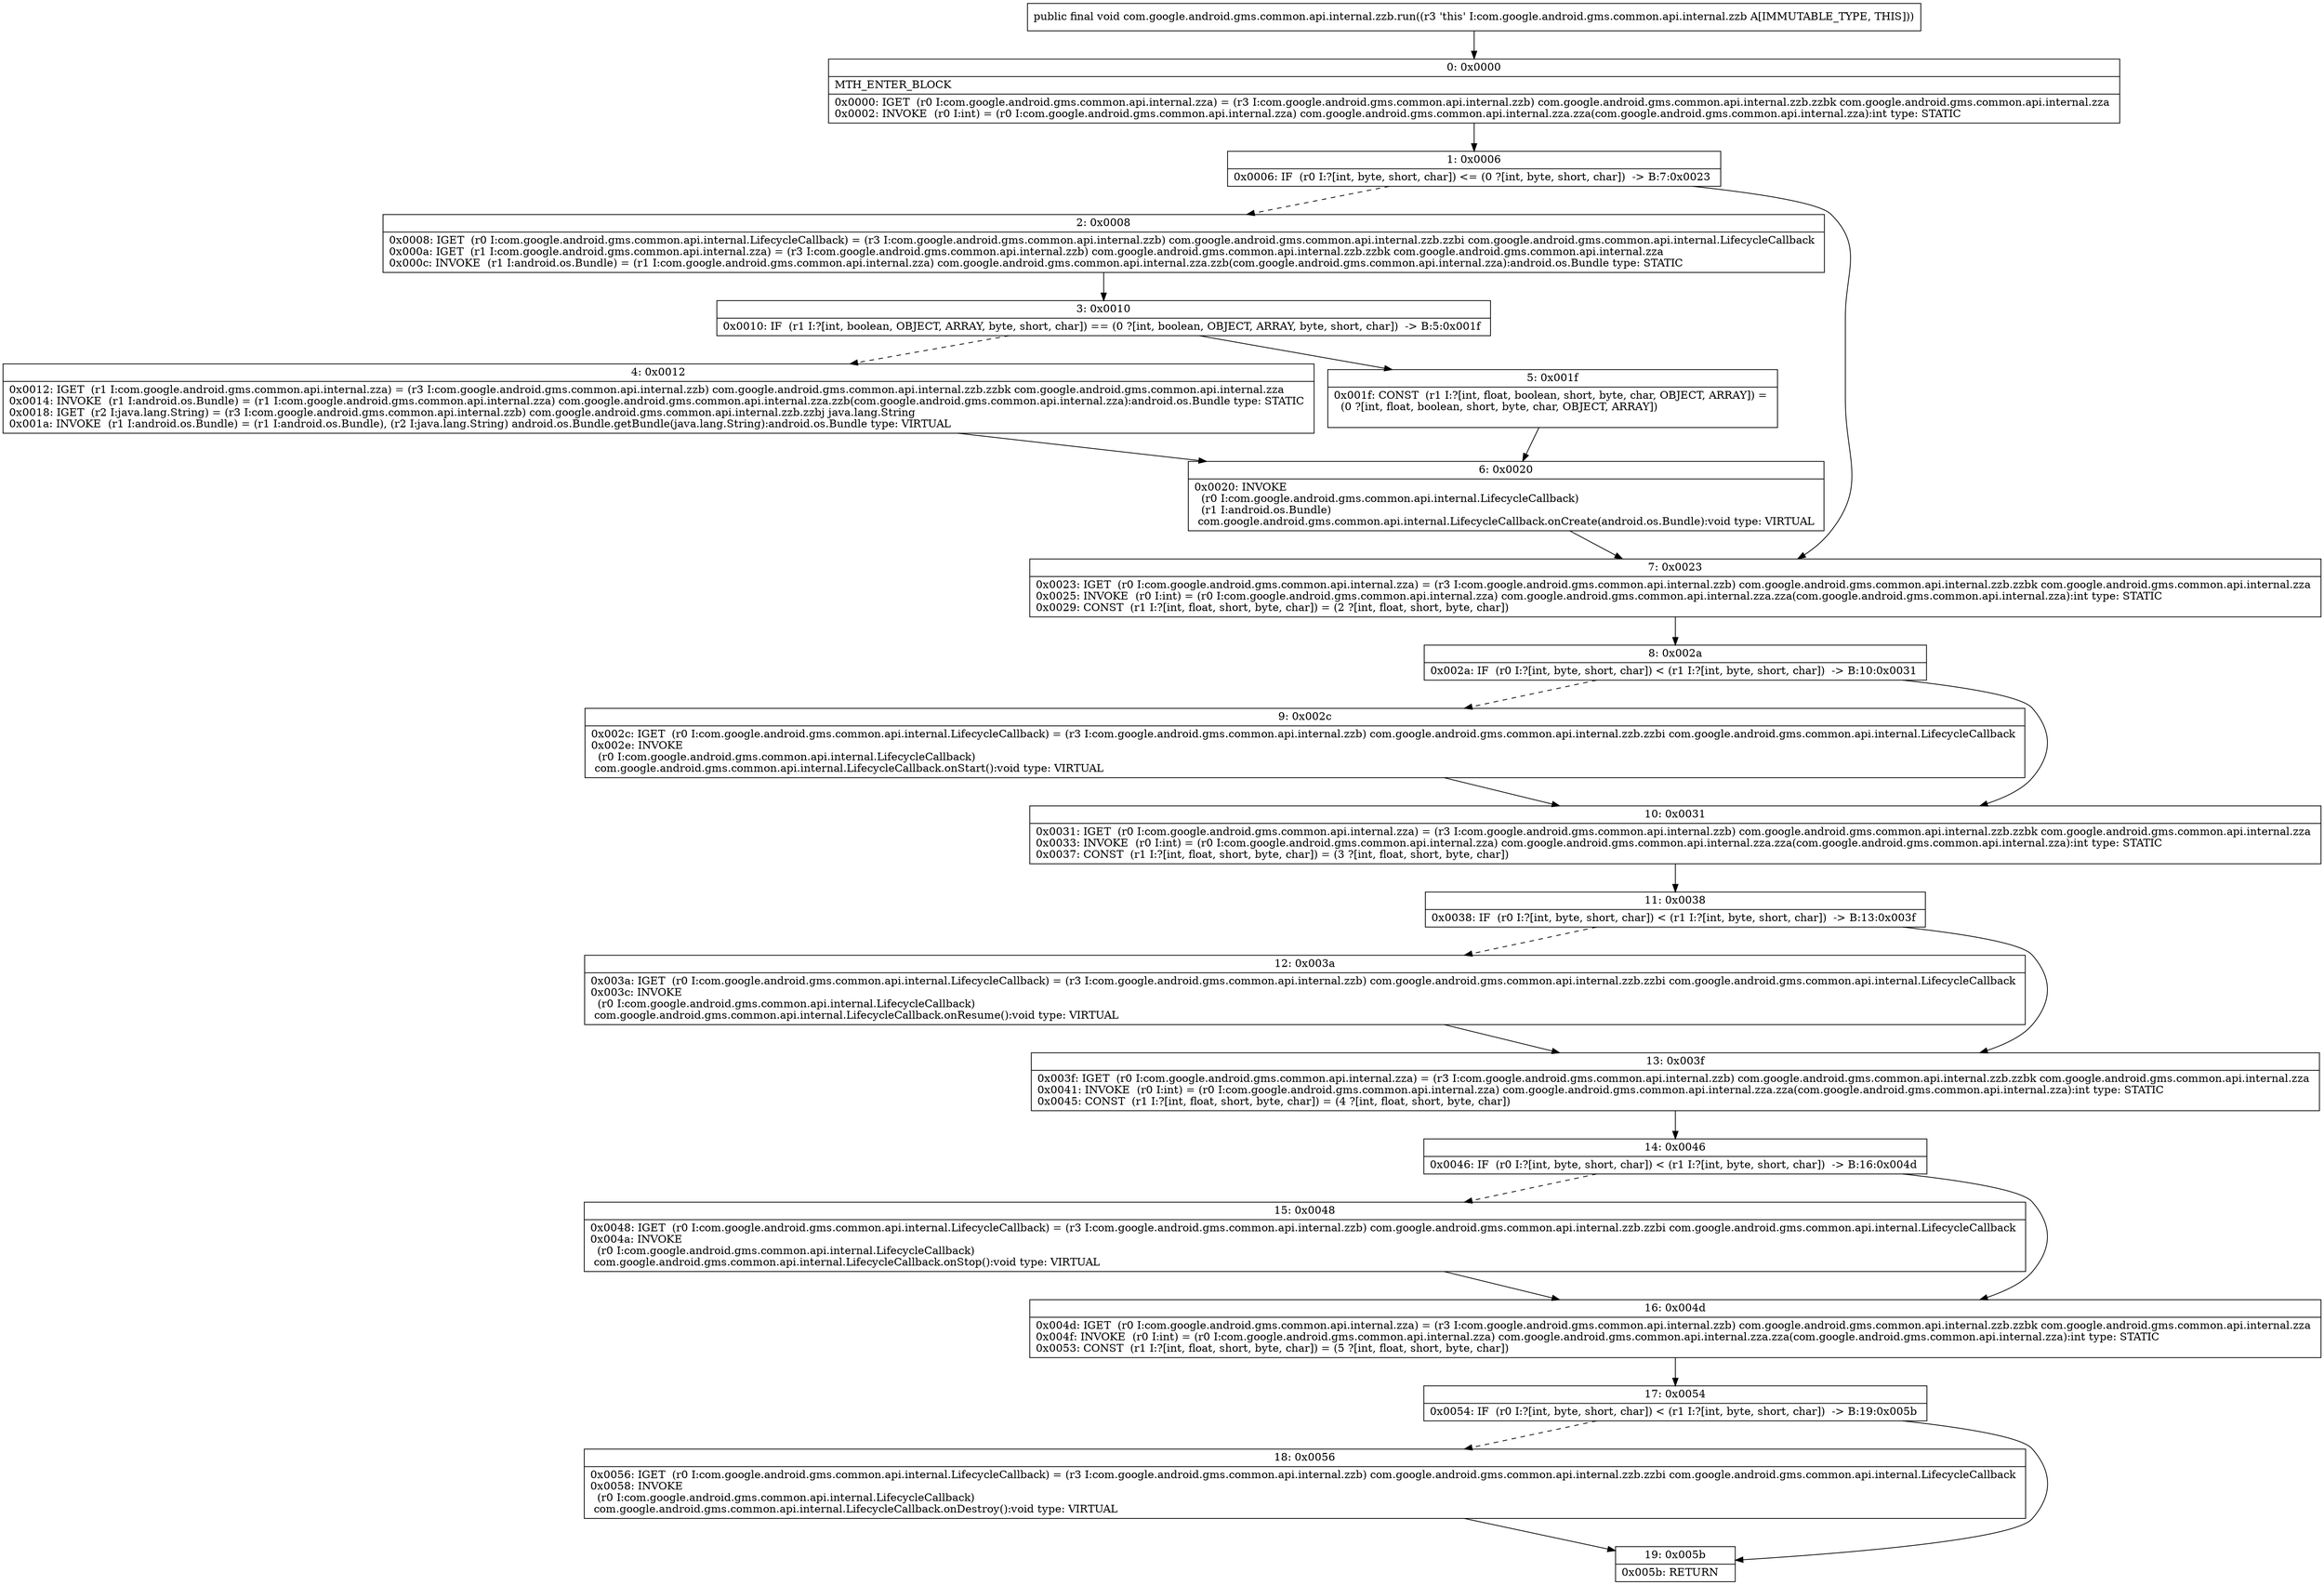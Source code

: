 digraph "CFG forcom.google.android.gms.common.api.internal.zzb.run()V" {
Node_0 [shape=record,label="{0\:\ 0x0000|MTH_ENTER_BLOCK\l|0x0000: IGET  (r0 I:com.google.android.gms.common.api.internal.zza) = (r3 I:com.google.android.gms.common.api.internal.zzb) com.google.android.gms.common.api.internal.zzb.zzbk com.google.android.gms.common.api.internal.zza \l0x0002: INVOKE  (r0 I:int) = (r0 I:com.google.android.gms.common.api.internal.zza) com.google.android.gms.common.api.internal.zza.zza(com.google.android.gms.common.api.internal.zza):int type: STATIC \l}"];
Node_1 [shape=record,label="{1\:\ 0x0006|0x0006: IF  (r0 I:?[int, byte, short, char]) \<= (0 ?[int, byte, short, char])  \-\> B:7:0x0023 \l}"];
Node_2 [shape=record,label="{2\:\ 0x0008|0x0008: IGET  (r0 I:com.google.android.gms.common.api.internal.LifecycleCallback) = (r3 I:com.google.android.gms.common.api.internal.zzb) com.google.android.gms.common.api.internal.zzb.zzbi com.google.android.gms.common.api.internal.LifecycleCallback \l0x000a: IGET  (r1 I:com.google.android.gms.common.api.internal.zza) = (r3 I:com.google.android.gms.common.api.internal.zzb) com.google.android.gms.common.api.internal.zzb.zzbk com.google.android.gms.common.api.internal.zza \l0x000c: INVOKE  (r1 I:android.os.Bundle) = (r1 I:com.google.android.gms.common.api.internal.zza) com.google.android.gms.common.api.internal.zza.zzb(com.google.android.gms.common.api.internal.zza):android.os.Bundle type: STATIC \l}"];
Node_3 [shape=record,label="{3\:\ 0x0010|0x0010: IF  (r1 I:?[int, boolean, OBJECT, ARRAY, byte, short, char]) == (0 ?[int, boolean, OBJECT, ARRAY, byte, short, char])  \-\> B:5:0x001f \l}"];
Node_4 [shape=record,label="{4\:\ 0x0012|0x0012: IGET  (r1 I:com.google.android.gms.common.api.internal.zza) = (r3 I:com.google.android.gms.common.api.internal.zzb) com.google.android.gms.common.api.internal.zzb.zzbk com.google.android.gms.common.api.internal.zza \l0x0014: INVOKE  (r1 I:android.os.Bundle) = (r1 I:com.google.android.gms.common.api.internal.zza) com.google.android.gms.common.api.internal.zza.zzb(com.google.android.gms.common.api.internal.zza):android.os.Bundle type: STATIC \l0x0018: IGET  (r2 I:java.lang.String) = (r3 I:com.google.android.gms.common.api.internal.zzb) com.google.android.gms.common.api.internal.zzb.zzbj java.lang.String \l0x001a: INVOKE  (r1 I:android.os.Bundle) = (r1 I:android.os.Bundle), (r2 I:java.lang.String) android.os.Bundle.getBundle(java.lang.String):android.os.Bundle type: VIRTUAL \l}"];
Node_5 [shape=record,label="{5\:\ 0x001f|0x001f: CONST  (r1 I:?[int, float, boolean, short, byte, char, OBJECT, ARRAY]) = \l  (0 ?[int, float, boolean, short, byte, char, OBJECT, ARRAY])\l \l}"];
Node_6 [shape=record,label="{6\:\ 0x0020|0x0020: INVOKE  \l  (r0 I:com.google.android.gms.common.api.internal.LifecycleCallback)\l  (r1 I:android.os.Bundle)\l com.google.android.gms.common.api.internal.LifecycleCallback.onCreate(android.os.Bundle):void type: VIRTUAL \l}"];
Node_7 [shape=record,label="{7\:\ 0x0023|0x0023: IGET  (r0 I:com.google.android.gms.common.api.internal.zza) = (r3 I:com.google.android.gms.common.api.internal.zzb) com.google.android.gms.common.api.internal.zzb.zzbk com.google.android.gms.common.api.internal.zza \l0x0025: INVOKE  (r0 I:int) = (r0 I:com.google.android.gms.common.api.internal.zza) com.google.android.gms.common.api.internal.zza.zza(com.google.android.gms.common.api.internal.zza):int type: STATIC \l0x0029: CONST  (r1 I:?[int, float, short, byte, char]) = (2 ?[int, float, short, byte, char]) \l}"];
Node_8 [shape=record,label="{8\:\ 0x002a|0x002a: IF  (r0 I:?[int, byte, short, char]) \< (r1 I:?[int, byte, short, char])  \-\> B:10:0x0031 \l}"];
Node_9 [shape=record,label="{9\:\ 0x002c|0x002c: IGET  (r0 I:com.google.android.gms.common.api.internal.LifecycleCallback) = (r3 I:com.google.android.gms.common.api.internal.zzb) com.google.android.gms.common.api.internal.zzb.zzbi com.google.android.gms.common.api.internal.LifecycleCallback \l0x002e: INVOKE  \l  (r0 I:com.google.android.gms.common.api.internal.LifecycleCallback)\l com.google.android.gms.common.api.internal.LifecycleCallback.onStart():void type: VIRTUAL \l}"];
Node_10 [shape=record,label="{10\:\ 0x0031|0x0031: IGET  (r0 I:com.google.android.gms.common.api.internal.zza) = (r3 I:com.google.android.gms.common.api.internal.zzb) com.google.android.gms.common.api.internal.zzb.zzbk com.google.android.gms.common.api.internal.zza \l0x0033: INVOKE  (r0 I:int) = (r0 I:com.google.android.gms.common.api.internal.zza) com.google.android.gms.common.api.internal.zza.zza(com.google.android.gms.common.api.internal.zza):int type: STATIC \l0x0037: CONST  (r1 I:?[int, float, short, byte, char]) = (3 ?[int, float, short, byte, char]) \l}"];
Node_11 [shape=record,label="{11\:\ 0x0038|0x0038: IF  (r0 I:?[int, byte, short, char]) \< (r1 I:?[int, byte, short, char])  \-\> B:13:0x003f \l}"];
Node_12 [shape=record,label="{12\:\ 0x003a|0x003a: IGET  (r0 I:com.google.android.gms.common.api.internal.LifecycleCallback) = (r3 I:com.google.android.gms.common.api.internal.zzb) com.google.android.gms.common.api.internal.zzb.zzbi com.google.android.gms.common.api.internal.LifecycleCallback \l0x003c: INVOKE  \l  (r0 I:com.google.android.gms.common.api.internal.LifecycleCallback)\l com.google.android.gms.common.api.internal.LifecycleCallback.onResume():void type: VIRTUAL \l}"];
Node_13 [shape=record,label="{13\:\ 0x003f|0x003f: IGET  (r0 I:com.google.android.gms.common.api.internal.zza) = (r3 I:com.google.android.gms.common.api.internal.zzb) com.google.android.gms.common.api.internal.zzb.zzbk com.google.android.gms.common.api.internal.zza \l0x0041: INVOKE  (r0 I:int) = (r0 I:com.google.android.gms.common.api.internal.zza) com.google.android.gms.common.api.internal.zza.zza(com.google.android.gms.common.api.internal.zza):int type: STATIC \l0x0045: CONST  (r1 I:?[int, float, short, byte, char]) = (4 ?[int, float, short, byte, char]) \l}"];
Node_14 [shape=record,label="{14\:\ 0x0046|0x0046: IF  (r0 I:?[int, byte, short, char]) \< (r1 I:?[int, byte, short, char])  \-\> B:16:0x004d \l}"];
Node_15 [shape=record,label="{15\:\ 0x0048|0x0048: IGET  (r0 I:com.google.android.gms.common.api.internal.LifecycleCallback) = (r3 I:com.google.android.gms.common.api.internal.zzb) com.google.android.gms.common.api.internal.zzb.zzbi com.google.android.gms.common.api.internal.LifecycleCallback \l0x004a: INVOKE  \l  (r0 I:com.google.android.gms.common.api.internal.LifecycleCallback)\l com.google.android.gms.common.api.internal.LifecycleCallback.onStop():void type: VIRTUAL \l}"];
Node_16 [shape=record,label="{16\:\ 0x004d|0x004d: IGET  (r0 I:com.google.android.gms.common.api.internal.zza) = (r3 I:com.google.android.gms.common.api.internal.zzb) com.google.android.gms.common.api.internal.zzb.zzbk com.google.android.gms.common.api.internal.zza \l0x004f: INVOKE  (r0 I:int) = (r0 I:com.google.android.gms.common.api.internal.zza) com.google.android.gms.common.api.internal.zza.zza(com.google.android.gms.common.api.internal.zza):int type: STATIC \l0x0053: CONST  (r1 I:?[int, float, short, byte, char]) = (5 ?[int, float, short, byte, char]) \l}"];
Node_17 [shape=record,label="{17\:\ 0x0054|0x0054: IF  (r0 I:?[int, byte, short, char]) \< (r1 I:?[int, byte, short, char])  \-\> B:19:0x005b \l}"];
Node_18 [shape=record,label="{18\:\ 0x0056|0x0056: IGET  (r0 I:com.google.android.gms.common.api.internal.LifecycleCallback) = (r3 I:com.google.android.gms.common.api.internal.zzb) com.google.android.gms.common.api.internal.zzb.zzbi com.google.android.gms.common.api.internal.LifecycleCallback \l0x0058: INVOKE  \l  (r0 I:com.google.android.gms.common.api.internal.LifecycleCallback)\l com.google.android.gms.common.api.internal.LifecycleCallback.onDestroy():void type: VIRTUAL \l}"];
Node_19 [shape=record,label="{19\:\ 0x005b|0x005b: RETURN   \l}"];
MethodNode[shape=record,label="{public final void com.google.android.gms.common.api.internal.zzb.run((r3 'this' I:com.google.android.gms.common.api.internal.zzb A[IMMUTABLE_TYPE, THIS])) }"];
MethodNode -> Node_0;
Node_0 -> Node_1;
Node_1 -> Node_2[style=dashed];
Node_1 -> Node_7;
Node_2 -> Node_3;
Node_3 -> Node_4[style=dashed];
Node_3 -> Node_5;
Node_4 -> Node_6;
Node_5 -> Node_6;
Node_6 -> Node_7;
Node_7 -> Node_8;
Node_8 -> Node_9[style=dashed];
Node_8 -> Node_10;
Node_9 -> Node_10;
Node_10 -> Node_11;
Node_11 -> Node_12[style=dashed];
Node_11 -> Node_13;
Node_12 -> Node_13;
Node_13 -> Node_14;
Node_14 -> Node_15[style=dashed];
Node_14 -> Node_16;
Node_15 -> Node_16;
Node_16 -> Node_17;
Node_17 -> Node_18[style=dashed];
Node_17 -> Node_19;
Node_18 -> Node_19;
}


